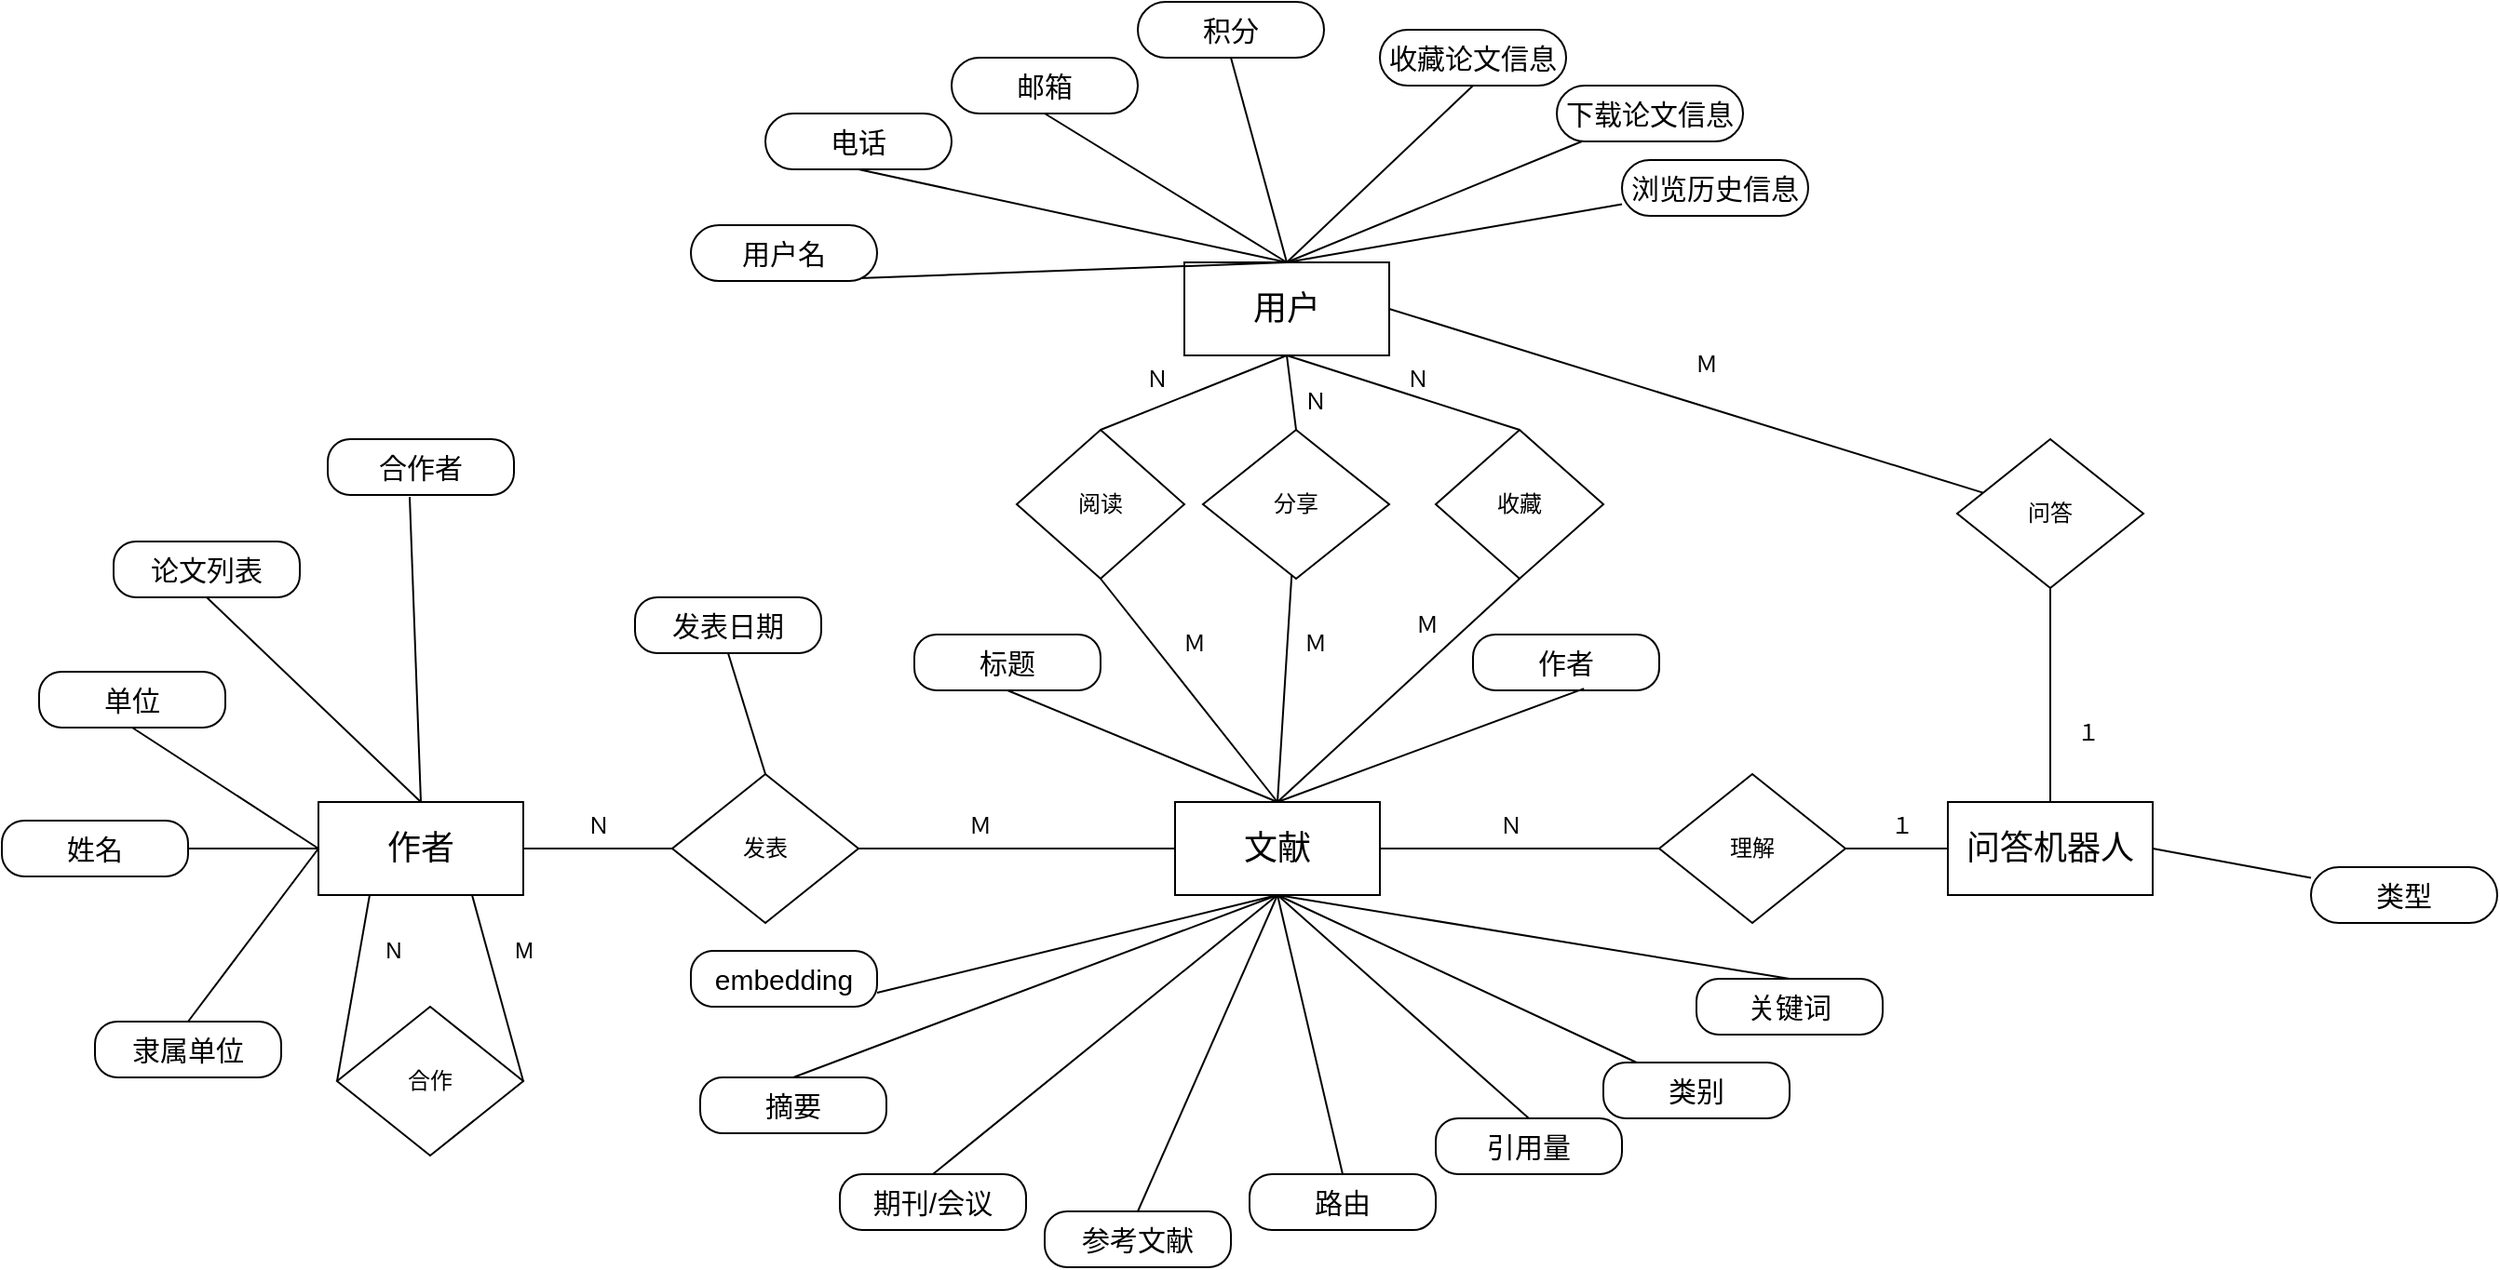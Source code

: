 <mxfile version="22.0.6" type="github">
  <diagram id="R2lEEEUBdFMjLlhIrx00" name="Page-1">
    <mxGraphModel dx="2236" dy="793" grid="1" gridSize="10" guides="1" tooltips="1" connect="1" arrows="1" fold="1" page="1" pageScale="1" pageWidth="850" pageHeight="1100" math="0" shadow="0" extFonts="Permanent Marker^https://fonts.googleapis.com/css?family=Permanent+Marker">
      <root>
        <mxCell id="0" />
        <mxCell id="1" parent="0" />
        <mxCell id="AYaAB2OeAgBcZ0UBHdoZ-27" style="rounded=0;orthogonalLoop=1;jettySize=auto;html=1;exitX=0.5;exitY=1;exitDx=0;exitDy=0;entryX=0.5;entryY=0;entryDx=0;entryDy=0;endArrow=none;endFill=0;" parent="1" source="AYaAB2OeAgBcZ0UBHdoZ-1" target="AYaAB2OeAgBcZ0UBHdoZ-25" edge="1">
          <mxGeometry relative="1" as="geometry" />
        </mxCell>
        <mxCell id="AYaAB2OeAgBcZ0UBHdoZ-29" style="rounded=0;orthogonalLoop=1;jettySize=auto;html=1;exitX=0.5;exitY=1;exitDx=0;exitDy=0;entryX=0.5;entryY=0;entryDx=0;entryDy=0;endArrow=none;endFill=0;" parent="1" source="AYaAB2OeAgBcZ0UBHdoZ-1" target="AYaAB2OeAgBcZ0UBHdoZ-28" edge="1">
          <mxGeometry relative="1" as="geometry" />
        </mxCell>
        <mxCell id="AYaAB2OeAgBcZ0UBHdoZ-32" style="rounded=0;orthogonalLoop=1;jettySize=auto;html=1;exitX=1;exitY=0.5;exitDx=0;exitDy=0;endArrow=none;endFill=0;" parent="1" source="AYaAB2OeAgBcZ0UBHdoZ-1" target="AYaAB2OeAgBcZ0UBHdoZ-31" edge="1">
          <mxGeometry relative="1" as="geometry" />
        </mxCell>
        <mxCell id="kK7GqV63xoRmYmPlLLsp-4" style="rounded=0;orthogonalLoop=1;jettySize=auto;html=1;exitX=0.5;exitY=0;exitDx=0;exitDy=0;endArrow=none;endFill=0;" edge="1" parent="1" source="AYaAB2OeAgBcZ0UBHdoZ-1" target="kK7GqV63xoRmYmPlLLsp-3">
          <mxGeometry relative="1" as="geometry" />
        </mxCell>
        <mxCell id="kK7GqV63xoRmYmPlLLsp-10" style="rounded=0;orthogonalLoop=1;jettySize=auto;html=1;exitX=0.5;exitY=0;exitDx=0;exitDy=0;endArrow=none;endFill=0;" edge="1" parent="1" source="AYaAB2OeAgBcZ0UBHdoZ-1" target="kK7GqV63xoRmYmPlLLsp-9">
          <mxGeometry relative="1" as="geometry" />
        </mxCell>
        <mxCell id="kK7GqV63xoRmYmPlLLsp-11" style="rounded=0;orthogonalLoop=1;jettySize=auto;html=1;exitX=0.5;exitY=0;exitDx=0;exitDy=0;entryX=0.5;entryY=1;entryDx=0;entryDy=0;endArrow=none;endFill=0;" edge="1" parent="1" source="AYaAB2OeAgBcZ0UBHdoZ-1" target="kK7GqV63xoRmYmPlLLsp-8">
          <mxGeometry relative="1" as="geometry" />
        </mxCell>
        <mxCell id="kK7GqV63xoRmYmPlLLsp-14" style="rounded=0;orthogonalLoop=1;jettySize=auto;html=1;exitX=0.5;exitY=0;exitDx=0;exitDy=0;entryX=0.5;entryY=1;entryDx=0;entryDy=0;endArrow=none;endFill=0;" edge="1" parent="1" source="AYaAB2OeAgBcZ0UBHdoZ-1" target="kK7GqV63xoRmYmPlLLsp-12">
          <mxGeometry relative="1" as="geometry" />
        </mxCell>
        <mxCell id="AYaAB2OeAgBcZ0UBHdoZ-1" value="&lt;font style=&quot;font-size: 18px;&quot;&gt;用户&lt;/font&gt;" style="rounded=0;whiteSpace=wrap;html=1;" parent="1" vertex="1">
          <mxGeometry x="465" y="300" width="110" height="50" as="geometry" />
        </mxCell>
        <mxCell id="AYaAB2OeAgBcZ0UBHdoZ-3" value="" style="shape=table;startSize=0;container=1;collapsible=1;childLayout=tableLayout;fixedRows=1;rowLines=0;fontStyle=0;align=center;resizeLast=1;strokeColor=none;fillColor=none;collapsible=0;" parent="1" vertex="1">
          <mxGeometry x="305" y="500" width="180" height="30" as="geometry" />
        </mxCell>
        <mxCell id="AYaAB2OeAgBcZ0UBHdoZ-4" value="" style="shape=tableRow;horizontal=0;startSize=0;swimlaneHead=0;swimlaneBody=0;fillColor=none;collapsible=0;dropTarget=0;points=[[0,0.5],[1,0.5]];portConstraint=eastwest;top=0;left=0;right=0;bottom=0;" parent="AYaAB2OeAgBcZ0UBHdoZ-3" vertex="1">
          <mxGeometry width="180" height="30" as="geometry" />
        </mxCell>
        <mxCell id="AYaAB2OeAgBcZ0UBHdoZ-5" value="" style="shape=partialRectangle;connectable=0;fillColor=none;top=0;left=0;bottom=0;right=0;fontStyle=0;overflow=hidden;whiteSpace=wrap;html=1;" parent="AYaAB2OeAgBcZ0UBHdoZ-4" vertex="1">
          <mxGeometry width="30" height="30" as="geometry">
            <mxRectangle width="30" height="30" as="alternateBounds" />
          </mxGeometry>
        </mxCell>
        <mxCell id="AYaAB2OeAgBcZ0UBHdoZ-6" value="" style="shape=partialRectangle;connectable=0;fillColor=none;top=0;left=0;bottom=0;right=0;align=left;spacingLeft=6;fontStyle=0;overflow=hidden;whiteSpace=wrap;html=1;" parent="AYaAB2OeAgBcZ0UBHdoZ-4" vertex="1">
          <mxGeometry x="30" width="150" height="30" as="geometry">
            <mxRectangle width="150" height="30" as="alternateBounds" />
          </mxGeometry>
        </mxCell>
        <mxCell id="AYaAB2OeAgBcZ0UBHdoZ-46" style="rounded=0;orthogonalLoop=1;jettySize=auto;html=1;exitX=0.5;exitY=1;exitDx=0;exitDy=0;entryX=0.5;entryY=0;entryDx=0;entryDy=0;endArrow=none;endFill=0;" parent="1" source="AYaAB2OeAgBcZ0UBHdoZ-8" target="AYaAB2OeAgBcZ0UBHdoZ-14" edge="1">
          <mxGeometry relative="1" as="geometry" />
        </mxCell>
        <mxCell id="AYaAB2OeAgBcZ0UBHdoZ-8" value="&lt;span style=&quot;font-size: 15px;&quot;&gt;发表日期&lt;/span&gt;" style="rounded=1;whiteSpace=wrap;html=1;arcSize=40;fontColor=#000000;fillColor=#FFFFFF;strokeColor=#000000;" parent="1" vertex="1">
          <mxGeometry x="170" y="480" width="100" height="30" as="geometry" />
        </mxCell>
        <mxCell id="AYaAB2OeAgBcZ0UBHdoZ-15" style="edgeStyle=orthogonalEdgeStyle;rounded=0;orthogonalLoop=1;jettySize=auto;html=1;exitX=1;exitY=0.5;exitDx=0;exitDy=0;entryX=0;entryY=0.5;entryDx=0;entryDy=0;endArrow=none;endFill=0;" parent="1" source="AYaAB2OeAgBcZ0UBHdoZ-10" target="AYaAB2OeAgBcZ0UBHdoZ-14" edge="1">
          <mxGeometry relative="1" as="geometry" />
        </mxCell>
        <mxCell id="AYaAB2OeAgBcZ0UBHdoZ-81" style="rounded=0;orthogonalLoop=1;jettySize=auto;html=1;entryX=0.5;entryY=0;entryDx=0;entryDy=0;endArrow=none;endFill=0;exitX=0;exitY=0.5;exitDx=0;exitDy=0;" parent="1" source="AYaAB2OeAgBcZ0UBHdoZ-10" target="AYaAB2OeAgBcZ0UBHdoZ-79" edge="1">
          <mxGeometry relative="1" as="geometry">
            <mxPoint x="-10" y="630" as="sourcePoint" />
          </mxGeometry>
        </mxCell>
        <mxCell id="AYaAB2OeAgBcZ0UBHdoZ-82" style="rounded=0;orthogonalLoop=1;jettySize=auto;html=1;exitX=0;exitY=0.5;exitDx=0;exitDy=0;entryX=0.5;entryY=1;entryDx=0;entryDy=0;endArrow=none;endFill=0;" parent="1" source="AYaAB2OeAgBcZ0UBHdoZ-10" target="AYaAB2OeAgBcZ0UBHdoZ-77" edge="1">
          <mxGeometry relative="1" as="geometry" />
        </mxCell>
        <mxCell id="AYaAB2OeAgBcZ0UBHdoZ-83" style="rounded=0;orthogonalLoop=1;jettySize=auto;html=1;exitX=0;exitY=0.5;exitDx=0;exitDy=0;entryX=1;entryY=0.5;entryDx=0;entryDy=0;endArrow=none;endFill=0;" parent="1" source="AYaAB2OeAgBcZ0UBHdoZ-10" target="AYaAB2OeAgBcZ0UBHdoZ-78" edge="1">
          <mxGeometry relative="1" as="geometry" />
        </mxCell>
        <mxCell id="AYaAB2OeAgBcZ0UBHdoZ-105" style="rounded=0;orthogonalLoop=1;jettySize=auto;html=1;exitX=0.75;exitY=1;exitDx=0;exitDy=0;entryX=1;entryY=0.5;entryDx=0;entryDy=0;endArrow=none;endFill=0;" parent="1" source="AYaAB2OeAgBcZ0UBHdoZ-10" target="AYaAB2OeAgBcZ0UBHdoZ-102" edge="1">
          <mxGeometry relative="1" as="geometry" />
        </mxCell>
        <mxCell id="AYaAB2OeAgBcZ0UBHdoZ-106" style="rounded=0;orthogonalLoop=1;jettySize=auto;html=1;exitX=0.25;exitY=1;exitDx=0;exitDy=0;entryX=0;entryY=0.5;entryDx=0;entryDy=0;endArrow=none;endFill=0;" parent="1" source="AYaAB2OeAgBcZ0UBHdoZ-10" target="AYaAB2OeAgBcZ0UBHdoZ-102" edge="1">
          <mxGeometry relative="1" as="geometry" />
        </mxCell>
        <mxCell id="kK7GqV63xoRmYmPlLLsp-17" style="rounded=0;orthogonalLoop=1;jettySize=auto;html=1;exitX=0.5;exitY=0;exitDx=0;exitDy=0;entryX=0.5;entryY=1;entryDx=0;entryDy=0;endArrow=none;endFill=0;" edge="1" parent="1" source="AYaAB2OeAgBcZ0UBHdoZ-10" target="kK7GqV63xoRmYmPlLLsp-16">
          <mxGeometry relative="1" as="geometry" />
        </mxCell>
        <mxCell id="AYaAB2OeAgBcZ0UBHdoZ-10" value="&lt;span style=&quot;font-size: 18px;&quot;&gt;作者&lt;/span&gt;" style="rounded=0;whiteSpace=wrap;html=1;" parent="1" vertex="1">
          <mxGeometry y="590" width="110" height="50" as="geometry" />
        </mxCell>
        <mxCell id="AYaAB2OeAgBcZ0UBHdoZ-16" style="edgeStyle=orthogonalEdgeStyle;rounded=0;orthogonalLoop=1;jettySize=auto;html=1;exitX=0;exitY=0.5;exitDx=0;exitDy=0;entryX=1;entryY=0.5;entryDx=0;entryDy=0;endArrow=none;endFill=0;" parent="1" source="AYaAB2OeAgBcZ0UBHdoZ-11" target="AYaAB2OeAgBcZ0UBHdoZ-14" edge="1">
          <mxGeometry relative="1" as="geometry" />
        </mxCell>
        <mxCell id="AYaAB2OeAgBcZ0UBHdoZ-30" style="rounded=0;orthogonalLoop=1;jettySize=auto;html=1;exitX=0.5;exitY=0;exitDx=0;exitDy=0;endArrow=none;endFill=0;" parent="1" source="AYaAB2OeAgBcZ0UBHdoZ-11" target="AYaAB2OeAgBcZ0UBHdoZ-28" edge="1">
          <mxGeometry relative="1" as="geometry" />
        </mxCell>
        <mxCell id="AYaAB2OeAgBcZ0UBHdoZ-35" style="rounded=0;orthogonalLoop=1;jettySize=auto;html=1;exitX=1;exitY=0.5;exitDx=0;exitDy=0;entryX=0;entryY=0.5;entryDx=0;entryDy=0;endArrow=none;endFill=0;" parent="1" source="AYaAB2OeAgBcZ0UBHdoZ-11" target="AYaAB2OeAgBcZ0UBHdoZ-34" edge="1">
          <mxGeometry relative="1" as="geometry" />
        </mxCell>
        <mxCell id="AYaAB2OeAgBcZ0UBHdoZ-64" style="rounded=0;orthogonalLoop=1;jettySize=auto;html=1;exitX=0.5;exitY=0;exitDx=0;exitDy=0;entryX=0.5;entryY=1;entryDx=0;entryDy=0;endArrow=none;endFill=0;" parent="1" source="AYaAB2OeAgBcZ0UBHdoZ-11" target="AYaAB2OeAgBcZ0UBHdoZ-58" edge="1">
          <mxGeometry relative="1" as="geometry" />
        </mxCell>
        <mxCell id="AYaAB2OeAgBcZ0UBHdoZ-65" style="rounded=0;orthogonalLoop=1;jettySize=auto;html=1;exitX=0.5;exitY=1;exitDx=0;exitDy=0;entryX=0.5;entryY=0;entryDx=0;entryDy=0;endArrow=none;endFill=0;" parent="1" source="AYaAB2OeAgBcZ0UBHdoZ-11" target="AYaAB2OeAgBcZ0UBHdoZ-62" edge="1">
          <mxGeometry relative="1" as="geometry" />
        </mxCell>
        <mxCell id="AYaAB2OeAgBcZ0UBHdoZ-66" style="rounded=0;orthogonalLoop=1;jettySize=auto;html=1;exitX=0.5;exitY=1;exitDx=0;exitDy=0;entryX=0.5;entryY=0;entryDx=0;entryDy=0;endArrow=none;endFill=0;" parent="1" source="AYaAB2OeAgBcZ0UBHdoZ-11" target="AYaAB2OeAgBcZ0UBHdoZ-61" edge="1">
          <mxGeometry relative="1" as="geometry" />
        </mxCell>
        <mxCell id="kK7GqV63xoRmYmPlLLsp-27" style="rounded=0;orthogonalLoop=1;jettySize=auto;html=1;exitX=0.5;exitY=1;exitDx=0;exitDy=0;entryX=1;entryY=0.75;entryDx=0;entryDy=0;endArrow=none;endFill=0;" edge="1" parent="1" source="AYaAB2OeAgBcZ0UBHdoZ-11" target="kK7GqV63xoRmYmPlLLsp-26">
          <mxGeometry relative="1" as="geometry" />
        </mxCell>
        <mxCell id="kK7GqV63xoRmYmPlLLsp-28" style="rounded=0;orthogonalLoop=1;jettySize=auto;html=1;exitX=0.5;exitY=1;exitDx=0;exitDy=0;entryX=0.5;entryY=0;entryDx=0;entryDy=0;endArrow=none;endFill=0;" edge="1" parent="1" source="AYaAB2OeAgBcZ0UBHdoZ-11" target="kK7GqV63xoRmYmPlLLsp-21">
          <mxGeometry relative="1" as="geometry" />
        </mxCell>
        <mxCell id="kK7GqV63xoRmYmPlLLsp-29" style="rounded=0;orthogonalLoop=1;jettySize=auto;html=1;exitX=0.5;exitY=1;exitDx=0;exitDy=0;entryX=0.5;entryY=0;entryDx=0;entryDy=0;endArrow=none;endFill=0;" edge="1" parent="1" source="AYaAB2OeAgBcZ0UBHdoZ-11" target="kK7GqV63xoRmYmPlLLsp-22">
          <mxGeometry relative="1" as="geometry" />
        </mxCell>
        <mxCell id="kK7GqV63xoRmYmPlLLsp-30" style="rounded=0;orthogonalLoop=1;jettySize=auto;html=1;exitX=0.5;exitY=1;exitDx=0;exitDy=0;entryX=0.5;entryY=0;entryDx=0;entryDy=0;endArrow=none;endFill=0;" edge="1" parent="1" source="AYaAB2OeAgBcZ0UBHdoZ-11" target="kK7GqV63xoRmYmPlLLsp-23">
          <mxGeometry relative="1" as="geometry" />
        </mxCell>
        <mxCell id="kK7GqV63xoRmYmPlLLsp-31" style="rounded=0;orthogonalLoop=1;jettySize=auto;html=1;exitX=0.5;exitY=1;exitDx=0;exitDy=0;endArrow=none;endFill=0;" edge="1" parent="1" source="AYaAB2OeAgBcZ0UBHdoZ-11" target="kK7GqV63xoRmYmPlLLsp-24">
          <mxGeometry relative="1" as="geometry" />
        </mxCell>
        <mxCell id="AYaAB2OeAgBcZ0UBHdoZ-11" value="&lt;font style=&quot;font-size: 18px;&quot;&gt;文献&lt;/font&gt;" style="rounded=0;whiteSpace=wrap;html=1;" parent="1" vertex="1">
          <mxGeometry x="460" y="590" width="110" height="50" as="geometry" />
        </mxCell>
        <mxCell id="AYaAB2OeAgBcZ0UBHdoZ-36" style="rounded=0;orthogonalLoop=1;jettySize=auto;html=1;exitX=0;exitY=0.5;exitDx=0;exitDy=0;entryX=1;entryY=0.5;entryDx=0;entryDy=0;endArrow=none;endFill=0;" parent="1" source="AYaAB2OeAgBcZ0UBHdoZ-13" target="AYaAB2OeAgBcZ0UBHdoZ-34" edge="1">
          <mxGeometry relative="1" as="geometry" />
        </mxCell>
        <mxCell id="kK7GqV63xoRmYmPlLLsp-15" style="rounded=0;orthogonalLoop=1;jettySize=auto;html=1;exitX=1;exitY=0.5;exitDx=0;exitDy=0;endArrow=none;endFill=0;" edge="1" parent="1" source="AYaAB2OeAgBcZ0UBHdoZ-13" target="kK7GqV63xoRmYmPlLLsp-6">
          <mxGeometry relative="1" as="geometry" />
        </mxCell>
        <mxCell id="AYaAB2OeAgBcZ0UBHdoZ-13" value="&lt;span style=&quot;font-size: 18px;&quot;&gt;问答机器人&lt;/span&gt;" style="rounded=0;whiteSpace=wrap;html=1;" parent="1" vertex="1">
          <mxGeometry x="875" y="590" width="110" height="50" as="geometry" />
        </mxCell>
        <mxCell id="AYaAB2OeAgBcZ0UBHdoZ-14" value="发表" style="rhombus;whiteSpace=wrap;html=1;" parent="1" vertex="1">
          <mxGeometry x="190" y="575" width="100" height="80" as="geometry" />
        </mxCell>
        <mxCell id="AYaAB2OeAgBcZ0UBHdoZ-19" value="阅读" style="rhombus;whiteSpace=wrap;html=1;" parent="1" vertex="1">
          <mxGeometry x="375" y="390" width="90" height="80" as="geometry" />
        </mxCell>
        <mxCell id="AYaAB2OeAgBcZ0UBHdoZ-23" value="" style="endArrow=none;html=1;rounded=0;exitX=0.5;exitY=0;exitDx=0;exitDy=0;entryX=0.5;entryY=1;entryDx=0;entryDy=0;" parent="1" source="AYaAB2OeAgBcZ0UBHdoZ-19" target="AYaAB2OeAgBcZ0UBHdoZ-1" edge="1">
          <mxGeometry width="50" height="50" relative="1" as="geometry">
            <mxPoint x="455" y="430" as="sourcePoint" />
            <mxPoint x="505" y="380" as="targetPoint" />
          </mxGeometry>
        </mxCell>
        <mxCell id="AYaAB2OeAgBcZ0UBHdoZ-24" value="" style="endArrow=none;html=1;rounded=0;entryX=0.5;entryY=0;entryDx=0;entryDy=0;exitX=0.5;exitY=1;exitDx=0;exitDy=0;" parent="1" source="AYaAB2OeAgBcZ0UBHdoZ-19" target="AYaAB2OeAgBcZ0UBHdoZ-11" edge="1">
          <mxGeometry width="50" height="50" relative="1" as="geometry">
            <mxPoint x="480" y="540" as="sourcePoint" />
            <mxPoint x="530" y="490" as="targetPoint" />
          </mxGeometry>
        </mxCell>
        <mxCell id="AYaAB2OeAgBcZ0UBHdoZ-26" style="rounded=0;orthogonalLoop=1;jettySize=auto;html=1;exitX=0.5;exitY=1;exitDx=0;exitDy=0;entryX=0.5;entryY=0;entryDx=0;entryDy=0;endArrow=none;endFill=0;" parent="1" source="AYaAB2OeAgBcZ0UBHdoZ-25" target="AYaAB2OeAgBcZ0UBHdoZ-11" edge="1">
          <mxGeometry relative="1" as="geometry" />
        </mxCell>
        <mxCell id="AYaAB2OeAgBcZ0UBHdoZ-25" value="收藏" style="rhombus;whiteSpace=wrap;html=1;" parent="1" vertex="1">
          <mxGeometry x="600" y="390" width="90" height="80" as="geometry" />
        </mxCell>
        <mxCell id="AYaAB2OeAgBcZ0UBHdoZ-28" value="分享" style="rhombus;whiteSpace=wrap;html=1;" parent="1" vertex="1">
          <mxGeometry x="475" y="390" width="100" height="80" as="geometry" />
        </mxCell>
        <mxCell id="AYaAB2OeAgBcZ0UBHdoZ-33" style="rounded=0;orthogonalLoop=1;jettySize=auto;html=1;exitX=0.5;exitY=1;exitDx=0;exitDy=0;entryX=0.5;entryY=0;entryDx=0;entryDy=0;endArrow=none;endFill=0;" parent="1" source="AYaAB2OeAgBcZ0UBHdoZ-31" target="AYaAB2OeAgBcZ0UBHdoZ-13" edge="1">
          <mxGeometry relative="1" as="geometry" />
        </mxCell>
        <mxCell id="AYaAB2OeAgBcZ0UBHdoZ-31" value="问答" style="rhombus;whiteSpace=wrap;html=1;" parent="1" vertex="1">
          <mxGeometry x="880" y="395" width="100" height="80" as="geometry" />
        </mxCell>
        <mxCell id="AYaAB2OeAgBcZ0UBHdoZ-34" value="理解" style="rhombus;whiteSpace=wrap;html=1;" parent="1" vertex="1">
          <mxGeometry x="720" y="575" width="100" height="80" as="geometry" />
        </mxCell>
        <mxCell id="AYaAB2OeAgBcZ0UBHdoZ-55" style="rounded=0;orthogonalLoop=1;jettySize=auto;html=1;exitX=0.5;exitY=1;exitDx=0;exitDy=0;entryX=0.5;entryY=0;entryDx=0;entryDy=0;endArrow=none;endFill=0;" parent="1" source="AYaAB2OeAgBcZ0UBHdoZ-47" target="AYaAB2OeAgBcZ0UBHdoZ-1" edge="1">
          <mxGeometry relative="1" as="geometry" />
        </mxCell>
        <mxCell id="AYaAB2OeAgBcZ0UBHdoZ-47" value="&lt;span style=&quot;font-size: 15px;&quot;&gt;用户名&lt;/span&gt;" style="rounded=1;whiteSpace=wrap;html=1;arcSize=50;fontColor=#000000;fillColor=#FFFFFF;strokeColor=#000000;" parent="1" vertex="1">
          <mxGeometry x="200" y="280" width="100" height="30" as="geometry" />
        </mxCell>
        <mxCell id="AYaAB2OeAgBcZ0UBHdoZ-56" style="rounded=0;orthogonalLoop=1;jettySize=auto;html=1;exitX=0.5;exitY=1;exitDx=0;exitDy=0;entryX=0.5;entryY=0;entryDx=0;entryDy=0;endArrow=none;endFill=0;" parent="1" source="AYaAB2OeAgBcZ0UBHdoZ-48" target="AYaAB2OeAgBcZ0UBHdoZ-1" edge="1">
          <mxGeometry relative="1" as="geometry" />
        </mxCell>
        <mxCell id="AYaAB2OeAgBcZ0UBHdoZ-48" value="&lt;span style=&quot;font-size: 15px;&quot;&gt;电话&lt;/span&gt;" style="rounded=1;whiteSpace=wrap;html=1;arcSize=50;fontColor=#000000;fillColor=#FFFFFF;strokeColor=#000000;" parent="1" vertex="1">
          <mxGeometry x="240" y="220" width="100" height="30" as="geometry" />
        </mxCell>
        <mxCell id="AYaAB2OeAgBcZ0UBHdoZ-57" style="rounded=0;orthogonalLoop=1;jettySize=auto;html=1;exitX=0.5;exitY=1;exitDx=0;exitDy=0;entryX=0.5;entryY=0;entryDx=0;entryDy=0;endArrow=none;endFill=0;" parent="1" source="AYaAB2OeAgBcZ0UBHdoZ-49" target="AYaAB2OeAgBcZ0UBHdoZ-1" edge="1">
          <mxGeometry relative="1" as="geometry" />
        </mxCell>
        <mxCell id="AYaAB2OeAgBcZ0UBHdoZ-49" value="&lt;span style=&quot;font-size: 15px;&quot;&gt;邮箱&lt;/span&gt;" style="rounded=1;whiteSpace=wrap;html=1;arcSize=50;fontColor=#000000;fillColor=#FFFFFF;strokeColor=#000000;" parent="1" vertex="1">
          <mxGeometry x="340" y="190" width="100" height="30" as="geometry" />
        </mxCell>
        <mxCell id="AYaAB2OeAgBcZ0UBHdoZ-58" value="&lt;span style=&quot;font-size: 15px;&quot;&gt;标题&lt;/span&gt;" style="rounded=1;whiteSpace=wrap;html=1;arcSize=40;fontColor=#000000;fillColor=#FFFFFF;strokeColor=#000000;" parent="1" vertex="1">
          <mxGeometry x="320" y="500" width="100" height="30" as="geometry" />
        </mxCell>
        <mxCell id="AYaAB2OeAgBcZ0UBHdoZ-59" value="&lt;span style=&quot;font-size: 15px;&quot;&gt;作者&lt;/span&gt;" style="rounded=1;whiteSpace=wrap;html=1;arcSize=40;fontColor=#000000;fillColor=#FFFFFF;strokeColor=#000000;" parent="1" vertex="1">
          <mxGeometry x="620" y="500" width="100" height="30" as="geometry" />
        </mxCell>
        <mxCell id="AYaAB2OeAgBcZ0UBHdoZ-61" value="&lt;span style=&quot;font-size: 15px;&quot;&gt;摘要&lt;/span&gt;" style="rounded=1;whiteSpace=wrap;html=1;arcSize=40;fontColor=#000000;fillColor=#FFFFFF;strokeColor=#000000;" parent="1" vertex="1">
          <mxGeometry x="205" y="738" width="100" height="30" as="geometry" />
        </mxCell>
        <mxCell id="AYaAB2OeAgBcZ0UBHdoZ-62" value="&lt;span style=&quot;font-size: 15px;&quot;&gt;关键词&lt;/span&gt;" style="rounded=1;whiteSpace=wrap;html=1;arcSize=40;fontColor=#000000;fillColor=#FFFFFF;strokeColor=#000000;" parent="1" vertex="1">
          <mxGeometry x="740" y="685" width="100" height="30" as="geometry" />
        </mxCell>
        <mxCell id="AYaAB2OeAgBcZ0UBHdoZ-63" style="rounded=0;orthogonalLoop=1;jettySize=auto;html=1;exitX=0.5;exitY=0;exitDx=0;exitDy=0;entryX=0.596;entryY=0.968;entryDx=0;entryDy=0;entryPerimeter=0;endArrow=none;endFill=0;" parent="1" source="AYaAB2OeAgBcZ0UBHdoZ-11" target="AYaAB2OeAgBcZ0UBHdoZ-59" edge="1">
          <mxGeometry relative="1" as="geometry" />
        </mxCell>
        <mxCell id="AYaAB2OeAgBcZ0UBHdoZ-77" value="&lt;span style=&quot;font-size: 15px;&quot;&gt;单位&lt;/span&gt;" style="rounded=1;whiteSpace=wrap;html=1;arcSize=40;fontColor=#000000;fillColor=#FFFFFF;strokeColor=#000000;" parent="1" vertex="1">
          <mxGeometry x="-150" y="520" width="100" height="30" as="geometry" />
        </mxCell>
        <mxCell id="AYaAB2OeAgBcZ0UBHdoZ-78" value="&lt;span style=&quot;font-size: 15px;&quot;&gt;姓名&lt;/span&gt;" style="rounded=1;whiteSpace=wrap;html=1;arcSize=40;fontColor=#000000;fillColor=#FFFFFF;strokeColor=#000000;" parent="1" vertex="1">
          <mxGeometry x="-170" y="600" width="100" height="30" as="geometry" />
        </mxCell>
        <mxCell id="AYaAB2OeAgBcZ0UBHdoZ-79" value="&lt;span style=&quot;font-size: 15px;&quot;&gt;隶属单位&lt;/span&gt;" style="rounded=1;whiteSpace=wrap;html=1;arcSize=40;fontColor=#000000;fillColor=#FFFFFF;strokeColor=#000000;" parent="1" vertex="1">
          <mxGeometry x="-120" y="708" width="100" height="30" as="geometry" />
        </mxCell>
        <mxCell id="AYaAB2OeAgBcZ0UBHdoZ-86" value="Ｎ" style="text;html=1;align=center;verticalAlign=middle;resizable=0;points=[];autosize=1;strokeColor=none;fillColor=none;" parent="1" vertex="1">
          <mxGeometry x="130" y="588" width="40" height="30" as="geometry" />
        </mxCell>
        <mxCell id="AYaAB2OeAgBcZ0UBHdoZ-87" value="Ｍ" style="text;html=1;align=center;verticalAlign=middle;resizable=0;points=[];autosize=1;strokeColor=none;fillColor=none;" parent="1" vertex="1">
          <mxGeometry x="335" y="588" width="40" height="30" as="geometry" />
        </mxCell>
        <mxCell id="AYaAB2OeAgBcZ0UBHdoZ-92" value="Ｎ" style="text;html=1;align=center;verticalAlign=middle;resizable=0;points=[];autosize=1;strokeColor=none;fillColor=none;" parent="1" vertex="1">
          <mxGeometry x="620" y="588" width="40" height="30" as="geometry" />
        </mxCell>
        <mxCell id="AYaAB2OeAgBcZ0UBHdoZ-93" value="１" style="text;html=1;align=center;verticalAlign=middle;resizable=0;points=[];autosize=1;strokeColor=none;fillColor=none;" parent="1" vertex="1">
          <mxGeometry x="830" y="588" width="40" height="30" as="geometry" />
        </mxCell>
        <mxCell id="AYaAB2OeAgBcZ0UBHdoZ-94" value="Ｍ" style="text;html=1;align=center;verticalAlign=middle;resizable=0;points=[];autosize=1;strokeColor=none;fillColor=none;" parent="1" vertex="1">
          <mxGeometry x="725" y="340" width="40" height="30" as="geometry" />
        </mxCell>
        <mxCell id="AYaAB2OeAgBcZ0UBHdoZ-95" value="１" style="text;html=1;align=center;verticalAlign=middle;resizable=0;points=[];autosize=1;strokeColor=none;fillColor=none;" parent="1" vertex="1">
          <mxGeometry x="930" y="538" width="40" height="30" as="geometry" />
        </mxCell>
        <mxCell id="AYaAB2OeAgBcZ0UBHdoZ-96" value="Ｎ" style="text;html=1;align=center;verticalAlign=middle;resizable=0;points=[];autosize=1;strokeColor=none;fillColor=none;" parent="1" vertex="1">
          <mxGeometry x="570" y="348" width="40" height="30" as="geometry" />
        </mxCell>
        <mxCell id="AYaAB2OeAgBcZ0UBHdoZ-97" value="Ｍ" style="text;html=1;align=center;verticalAlign=middle;resizable=0;points=[];autosize=1;strokeColor=none;fillColor=none;" parent="1" vertex="1">
          <mxGeometry x="575" y="480" width="40" height="30" as="geometry" />
        </mxCell>
        <mxCell id="AYaAB2OeAgBcZ0UBHdoZ-98" value="Ｎ" style="text;html=1;align=center;verticalAlign=middle;resizable=0;points=[];autosize=1;strokeColor=none;fillColor=none;" parent="1" vertex="1">
          <mxGeometry x="515" y="360" width="40" height="30" as="geometry" />
        </mxCell>
        <mxCell id="AYaAB2OeAgBcZ0UBHdoZ-99" value="Ｍ" style="text;html=1;align=center;verticalAlign=middle;resizable=0;points=[];autosize=1;strokeColor=none;fillColor=none;" parent="1" vertex="1">
          <mxGeometry x="515" y="490" width="40" height="30" as="geometry" />
        </mxCell>
        <mxCell id="AYaAB2OeAgBcZ0UBHdoZ-100" value="Ｎ" style="text;html=1;align=center;verticalAlign=middle;resizable=0;points=[];autosize=1;strokeColor=none;fillColor=none;" parent="1" vertex="1">
          <mxGeometry x="430" y="348" width="40" height="30" as="geometry" />
        </mxCell>
        <mxCell id="AYaAB2OeAgBcZ0UBHdoZ-101" value="Ｍ" style="text;html=1;align=center;verticalAlign=middle;resizable=0;points=[];autosize=1;strokeColor=none;fillColor=none;" parent="1" vertex="1">
          <mxGeometry x="450" y="490" width="40" height="30" as="geometry" />
        </mxCell>
        <mxCell id="AYaAB2OeAgBcZ0UBHdoZ-102" value="合作" style="rhombus;whiteSpace=wrap;html=1;" parent="1" vertex="1">
          <mxGeometry x="10" y="700" width="100" height="80" as="geometry" />
        </mxCell>
        <mxCell id="AYaAB2OeAgBcZ0UBHdoZ-113" value="N" style="text;html=1;align=center;verticalAlign=middle;resizable=0;points=[];autosize=1;strokeColor=none;fillColor=none;" parent="1" vertex="1">
          <mxGeometry x="25" y="655" width="30" height="30" as="geometry" />
        </mxCell>
        <mxCell id="AYaAB2OeAgBcZ0UBHdoZ-114" value="M" style="text;html=1;align=center;verticalAlign=middle;resizable=0;points=[];autosize=1;strokeColor=none;fillColor=none;" parent="1" vertex="1">
          <mxGeometry x="95" y="655" width="30" height="30" as="geometry" />
        </mxCell>
        <mxCell id="e34YDrzQOBli2fsxVhIX-1" style="rounded=0;orthogonalLoop=1;jettySize=auto;html=1;exitX=0.5;exitY=1;exitDx=0;exitDy=0;entryX=0.5;entryY=0;entryDx=0;entryDy=0;endArrow=none;endFill=0;" parent="1" source="AYaAB2OeAgBcZ0UBHdoZ-11" target="e34YDrzQOBli2fsxVhIX-2" edge="1">
          <mxGeometry relative="1" as="geometry">
            <mxPoint x="660" y="640" as="sourcePoint" />
          </mxGeometry>
        </mxCell>
        <mxCell id="e34YDrzQOBli2fsxVhIX-2" value="&lt;span style=&quot;font-size: 15px;&quot;&gt;期刊/会议&lt;/span&gt;" style="rounded=1;whiteSpace=wrap;html=1;arcSize=40;fontColor=#000000;fillColor=#FFFFFF;strokeColor=#000000;" parent="1" vertex="1">
          <mxGeometry x="280" y="790" width="100" height="30" as="geometry" />
        </mxCell>
        <mxCell id="kK7GqV63xoRmYmPlLLsp-3" value="&lt;span style=&quot;font-size: 15px;&quot;&gt;浏览历史信息&lt;/span&gt;" style="rounded=1;whiteSpace=wrap;html=1;arcSize=50;fontColor=#000000;fillColor=#FFFFFF;strokeColor=#000000;" vertex="1" parent="1">
          <mxGeometry x="700" y="245" width="100" height="30" as="geometry" />
        </mxCell>
        <mxCell id="kK7GqV63xoRmYmPlLLsp-6" value="&lt;span style=&quot;font-size: 15px;&quot;&gt;类型&lt;/span&gt;" style="rounded=1;whiteSpace=wrap;html=1;arcSize=50;fontColor=#000000;fillColor=#FFFFFF;strokeColor=#000000;" vertex="1" parent="1">
          <mxGeometry x="1070" y="625" width="100" height="30" as="geometry" />
        </mxCell>
        <mxCell id="kK7GqV63xoRmYmPlLLsp-8" value="&lt;span style=&quot;font-size: 15px;&quot;&gt;收藏论文信息&lt;/span&gt;" style="rounded=1;whiteSpace=wrap;html=1;arcSize=50;fontColor=#000000;fillColor=#FFFFFF;strokeColor=#000000;" vertex="1" parent="1">
          <mxGeometry x="570" y="175" width="100" height="30" as="geometry" />
        </mxCell>
        <mxCell id="kK7GqV63xoRmYmPlLLsp-9" value="&lt;span style=&quot;font-size: 15px;&quot;&gt;下载论文信息&lt;/span&gt;" style="rounded=1;whiteSpace=wrap;html=1;arcSize=50;fontColor=#000000;fillColor=#FFFFFF;strokeColor=#000000;" vertex="1" parent="1">
          <mxGeometry x="665" y="205" width="100" height="30" as="geometry" />
        </mxCell>
        <mxCell id="kK7GqV63xoRmYmPlLLsp-12" value="&lt;span style=&quot;font-size: 15px;&quot;&gt;积分&lt;/span&gt;" style="rounded=1;whiteSpace=wrap;html=1;arcSize=50;fontColor=#000000;fillColor=#FFFFFF;strokeColor=#000000;" vertex="1" parent="1">
          <mxGeometry x="440" y="160" width="100" height="30" as="geometry" />
        </mxCell>
        <mxCell id="kK7GqV63xoRmYmPlLLsp-16" value="&lt;span style=&quot;font-size: 15px;&quot;&gt;论文列表&lt;/span&gt;" style="rounded=1;whiteSpace=wrap;html=1;arcSize=40;fontColor=#000000;fillColor=#FFFFFF;strokeColor=#000000;" vertex="1" parent="1">
          <mxGeometry x="-110" y="450" width="100" height="30" as="geometry" />
        </mxCell>
        <mxCell id="kK7GqV63xoRmYmPlLLsp-18" value="&lt;span style=&quot;font-size: 15px;&quot;&gt;合作者&lt;/span&gt;" style="rounded=1;whiteSpace=wrap;html=1;arcSize=40;fontColor=#000000;fillColor=#FFFFFF;strokeColor=#000000;" vertex="1" parent="1">
          <mxGeometry x="5" y="395" width="100" height="30" as="geometry" />
        </mxCell>
        <mxCell id="kK7GqV63xoRmYmPlLLsp-19" style="rounded=0;orthogonalLoop=1;jettySize=auto;html=1;exitX=0.5;exitY=0;exitDx=0;exitDy=0;entryX=0.44;entryY=1.033;entryDx=0;entryDy=0;entryPerimeter=0;endArrow=none;endFill=0;" edge="1" parent="1" source="AYaAB2OeAgBcZ0UBHdoZ-10" target="kK7GqV63xoRmYmPlLLsp-18">
          <mxGeometry relative="1" as="geometry" />
        </mxCell>
        <mxCell id="kK7GqV63xoRmYmPlLLsp-21" value="&lt;span style=&quot;font-size: 15px;&quot;&gt;参考文献&lt;/span&gt;" style="rounded=1;whiteSpace=wrap;html=1;arcSize=40;fontColor=#000000;fillColor=#FFFFFF;strokeColor=#000000;" vertex="1" parent="1">
          <mxGeometry x="390" y="810" width="100" height="30" as="geometry" />
        </mxCell>
        <mxCell id="kK7GqV63xoRmYmPlLLsp-22" value="&lt;span style=&quot;font-size: 15px;&quot;&gt;路由&lt;/span&gt;" style="rounded=1;whiteSpace=wrap;html=1;arcSize=40;fontColor=#000000;fillColor=#FFFFFF;strokeColor=#000000;" vertex="1" parent="1">
          <mxGeometry x="500" y="790" width="100" height="30" as="geometry" />
        </mxCell>
        <mxCell id="kK7GqV63xoRmYmPlLLsp-23" value="&lt;span style=&quot;font-size: 15px;&quot;&gt;引用量&lt;/span&gt;" style="rounded=1;whiteSpace=wrap;html=1;arcSize=40;fontColor=#000000;fillColor=#FFFFFF;strokeColor=#000000;" vertex="1" parent="1">
          <mxGeometry x="600" y="760" width="100" height="30" as="geometry" />
        </mxCell>
        <mxCell id="kK7GqV63xoRmYmPlLLsp-24" value="&lt;span style=&quot;font-size: 15px;&quot;&gt;类别&lt;/span&gt;" style="rounded=1;whiteSpace=wrap;html=1;arcSize=40;fontColor=#000000;fillColor=#FFFFFF;strokeColor=#000000;" vertex="1" parent="1">
          <mxGeometry x="690" y="730" width="100" height="30" as="geometry" />
        </mxCell>
        <mxCell id="kK7GqV63xoRmYmPlLLsp-26" value="&lt;span style=&quot;font-size: 15px;&quot;&gt;embedding&lt;/span&gt;" style="rounded=1;whiteSpace=wrap;html=1;arcSize=40;fontColor=#000000;fillColor=#FFFFFF;strokeColor=#000000;" vertex="1" parent="1">
          <mxGeometry x="200" y="670" width="100" height="30" as="geometry" />
        </mxCell>
      </root>
    </mxGraphModel>
  </diagram>
</mxfile>
